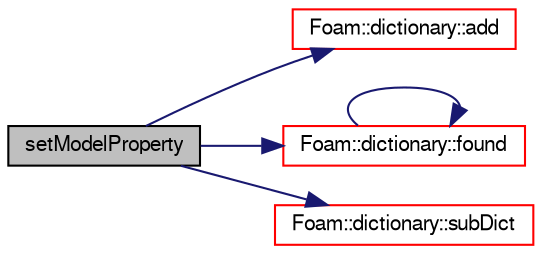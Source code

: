 digraph "setModelProperty"
{
  bgcolor="transparent";
  edge [fontname="FreeSans",fontsize="10",labelfontname="FreeSans",labelfontsize="10"];
  node [fontname="FreeSans",fontsize="10",shape=record];
  rankdir="LR";
  Node380 [label="setModelProperty",height=0.2,width=0.4,color="black", fillcolor="grey75", style="filled", fontcolor="black"];
  Node380 -> Node381 [color="midnightblue",fontsize="10",style="solid",fontname="FreeSans"];
  Node381 [label="Foam::dictionary::add",height=0.2,width=0.4,color="red",URL="$a26014.html#ac2ddcab42322c8d8af5e5830ab4d431b",tooltip="Add a new entry. "];
  Node380 -> Node424 [color="midnightblue",fontsize="10",style="solid",fontname="FreeSans"];
  Node424 [label="Foam::dictionary::found",height=0.2,width=0.4,color="red",URL="$a26014.html#adcd3d5d43253006ef145e56b43025d28",tooltip="Search dictionary for given keyword. "];
  Node424 -> Node424 [color="midnightblue",fontsize="10",style="solid",fontname="FreeSans"];
  Node380 -> Node426 [color="midnightblue",fontsize="10",style="solid",fontname="FreeSans"];
  Node426 [label="Foam::dictionary::subDict",height=0.2,width=0.4,color="red",URL="$a26014.html#aaa26b5f2da6aff5a6a59af5407f1bf59",tooltip="Find and return a sub-dictionary. "];
}
